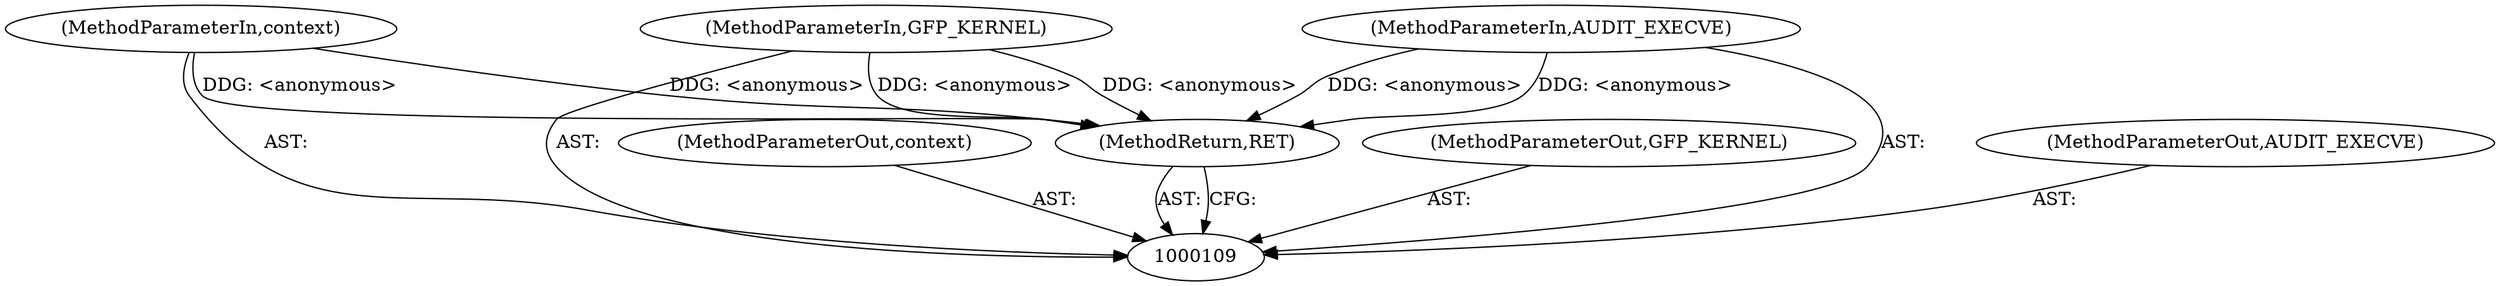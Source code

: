 digraph "0_linux_43761473c254b45883a64441dd0bc85a42f3645c" {
"1000114" [label="(MethodReturn,RET)"];
"1000110" [label="(MethodParameterIn,context)"];
"1000126" [label="(MethodParameterOut,context)"];
"1000111" [label="(MethodParameterIn,GFP_KERNEL)"];
"1000127" [label="(MethodParameterOut,GFP_KERNEL)"];
"1000112" [label="(MethodParameterIn,AUDIT_EXECVE)"];
"1000128" [label="(MethodParameterOut,AUDIT_EXECVE)"];
"1000114" -> "1000109"  [label="AST: "];
"1000114" -> "1000109"  [label="CFG: "];
"1000112" -> "1000114"  [label="DDG: <anonymous>"];
"1000111" -> "1000114"  [label="DDG: <anonymous>"];
"1000110" -> "1000114"  [label="DDG: <anonymous>"];
"1000110" -> "1000109"  [label="AST: "];
"1000110" -> "1000114"  [label="DDG: <anonymous>"];
"1000126" -> "1000109"  [label="AST: "];
"1000111" -> "1000109"  [label="AST: "];
"1000111" -> "1000114"  [label="DDG: <anonymous>"];
"1000127" -> "1000109"  [label="AST: "];
"1000112" -> "1000109"  [label="AST: "];
"1000112" -> "1000114"  [label="DDG: <anonymous>"];
"1000128" -> "1000109"  [label="AST: "];
}
